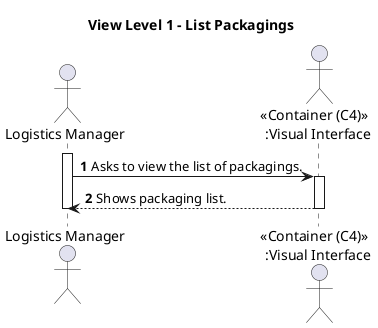 @startuml

title View Level 1 - List Packagings

autonumber

actor "Logistics Manager" as LM
actor "<< Container (C4)>> \n :Visual Interface" as SYS

activate LM
LM -> SYS : Asks to view the list of packagings.
activate SYS
SYS --> LM : Shows packaging list.
deactivate SYS

deactivate LM

@enduml